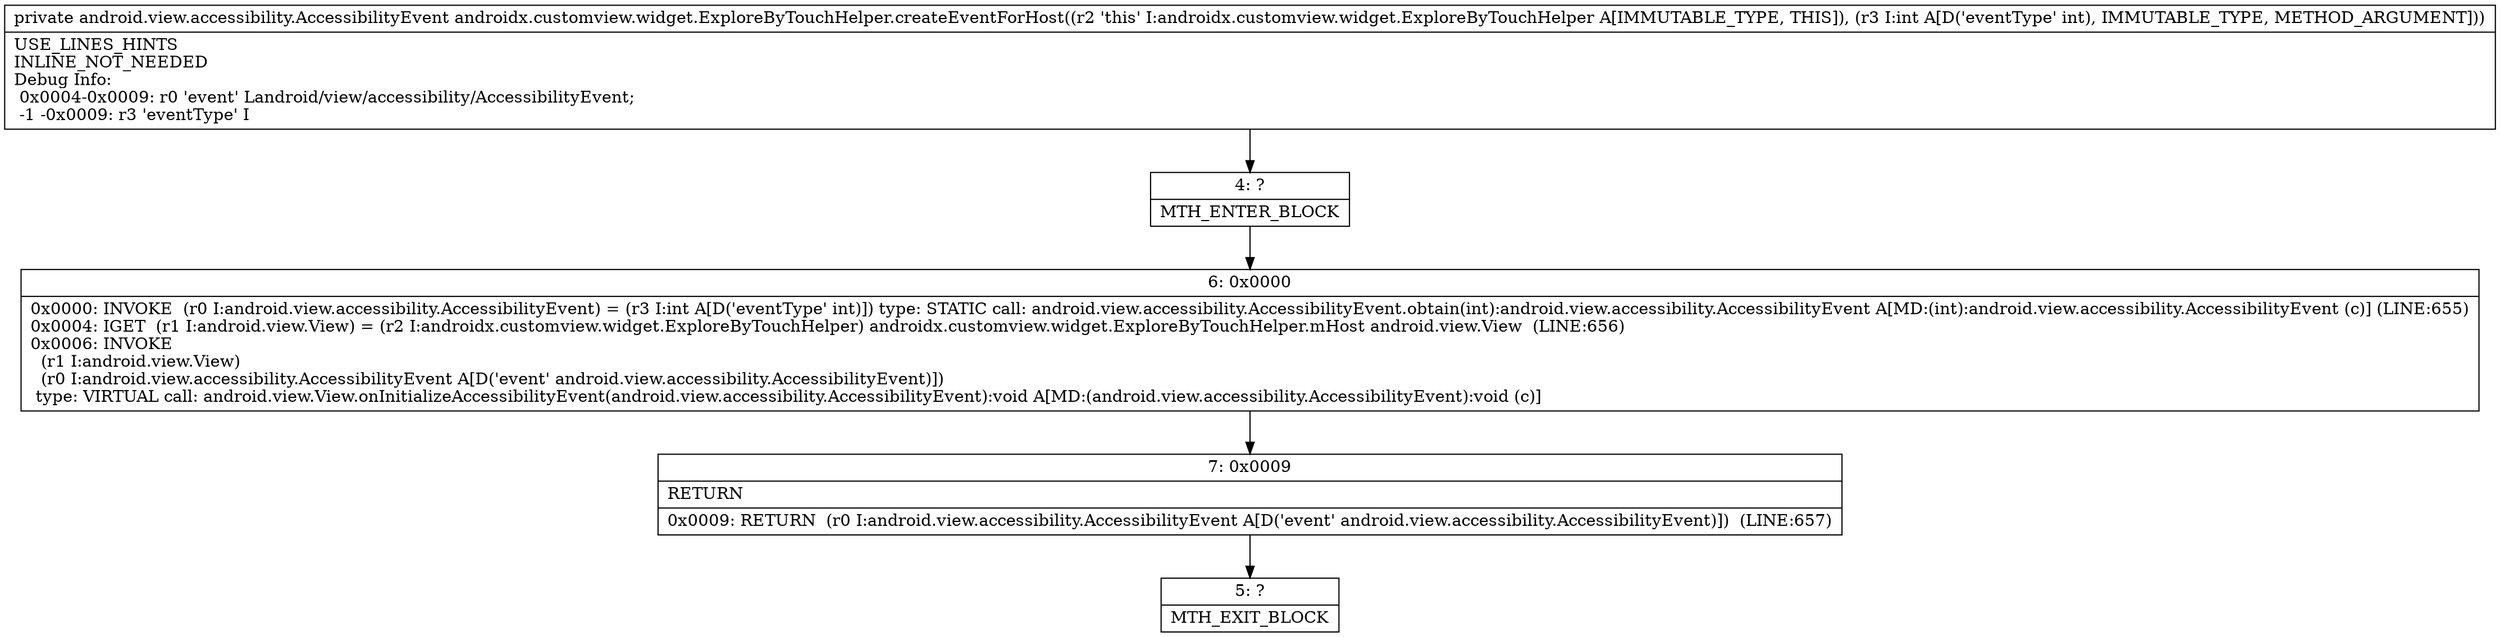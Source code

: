 digraph "CFG forandroidx.customview.widget.ExploreByTouchHelper.createEventForHost(I)Landroid\/view\/accessibility\/AccessibilityEvent;" {
Node_4 [shape=record,label="{4\:\ ?|MTH_ENTER_BLOCK\l}"];
Node_6 [shape=record,label="{6\:\ 0x0000|0x0000: INVOKE  (r0 I:android.view.accessibility.AccessibilityEvent) = (r3 I:int A[D('eventType' int)]) type: STATIC call: android.view.accessibility.AccessibilityEvent.obtain(int):android.view.accessibility.AccessibilityEvent A[MD:(int):android.view.accessibility.AccessibilityEvent (c)] (LINE:655)\l0x0004: IGET  (r1 I:android.view.View) = (r2 I:androidx.customview.widget.ExploreByTouchHelper) androidx.customview.widget.ExploreByTouchHelper.mHost android.view.View  (LINE:656)\l0x0006: INVOKE  \l  (r1 I:android.view.View)\l  (r0 I:android.view.accessibility.AccessibilityEvent A[D('event' android.view.accessibility.AccessibilityEvent)])\l type: VIRTUAL call: android.view.View.onInitializeAccessibilityEvent(android.view.accessibility.AccessibilityEvent):void A[MD:(android.view.accessibility.AccessibilityEvent):void (c)]\l}"];
Node_7 [shape=record,label="{7\:\ 0x0009|RETURN\l|0x0009: RETURN  (r0 I:android.view.accessibility.AccessibilityEvent A[D('event' android.view.accessibility.AccessibilityEvent)])  (LINE:657)\l}"];
Node_5 [shape=record,label="{5\:\ ?|MTH_EXIT_BLOCK\l}"];
MethodNode[shape=record,label="{private android.view.accessibility.AccessibilityEvent androidx.customview.widget.ExploreByTouchHelper.createEventForHost((r2 'this' I:androidx.customview.widget.ExploreByTouchHelper A[IMMUTABLE_TYPE, THIS]), (r3 I:int A[D('eventType' int), IMMUTABLE_TYPE, METHOD_ARGUMENT]))  | USE_LINES_HINTS\lINLINE_NOT_NEEDED\lDebug Info:\l  0x0004\-0x0009: r0 'event' Landroid\/view\/accessibility\/AccessibilityEvent;\l  \-1 \-0x0009: r3 'eventType' I\l}"];
MethodNode -> Node_4;Node_4 -> Node_6;
Node_6 -> Node_7;
Node_7 -> Node_5;
}

